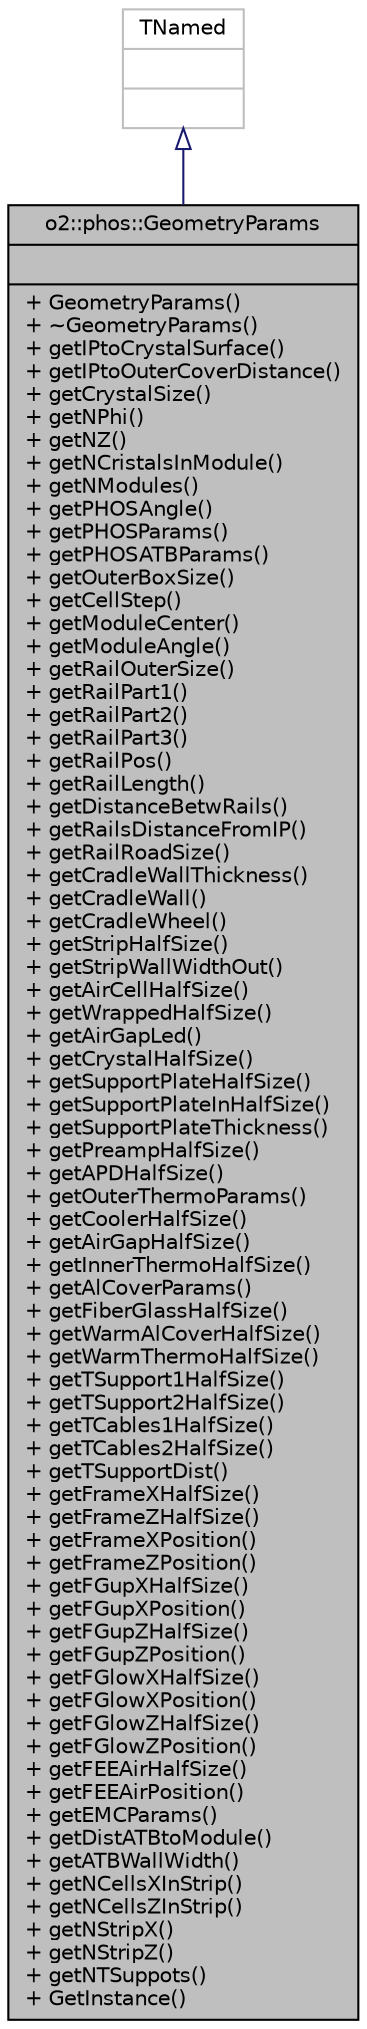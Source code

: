 digraph "o2::phos::GeometryParams"
{
 // INTERACTIVE_SVG=YES
  bgcolor="transparent";
  edge [fontname="Helvetica",fontsize="10",labelfontname="Helvetica",labelfontsize="10"];
  node [fontname="Helvetica",fontsize="10",shape=record];
  Node2 [label="{o2::phos::GeometryParams\n||+ GeometryParams()\l+ ~GeometryParams()\l+ getIPtoCrystalSurface()\l+ getIPtoOuterCoverDistance()\l+ getCrystalSize()\l+ getNPhi()\l+ getNZ()\l+ getNCristalsInModule()\l+ getNModules()\l+ getPHOSAngle()\l+ getPHOSParams()\l+ getPHOSATBParams()\l+ getOuterBoxSize()\l+ getCellStep()\l+ getModuleCenter()\l+ getModuleAngle()\l+ getRailOuterSize()\l+ getRailPart1()\l+ getRailPart2()\l+ getRailPart3()\l+ getRailPos()\l+ getRailLength()\l+ getDistanceBetwRails()\l+ getRailsDistanceFromIP()\l+ getRailRoadSize()\l+ getCradleWallThickness()\l+ getCradleWall()\l+ getCradleWheel()\l+ getStripHalfSize()\l+ getStripWallWidthOut()\l+ getAirCellHalfSize()\l+ getWrappedHalfSize()\l+ getAirGapLed()\l+ getCrystalHalfSize()\l+ getSupportPlateHalfSize()\l+ getSupportPlateInHalfSize()\l+ getSupportPlateThickness()\l+ getPreampHalfSize()\l+ getAPDHalfSize()\l+ getOuterThermoParams()\l+ getCoolerHalfSize()\l+ getAirGapHalfSize()\l+ getInnerThermoHalfSize()\l+ getAlCoverParams()\l+ getFiberGlassHalfSize()\l+ getWarmAlCoverHalfSize()\l+ getWarmThermoHalfSize()\l+ getTSupport1HalfSize()\l+ getTSupport2HalfSize()\l+ getTCables1HalfSize()\l+ getTCables2HalfSize()\l+ getTSupportDist()\l+ getFrameXHalfSize()\l+ getFrameZHalfSize()\l+ getFrameXPosition()\l+ getFrameZPosition()\l+ getFGupXHalfSize()\l+ getFGupXPosition()\l+ getFGupZHalfSize()\l+ getFGupZPosition()\l+ getFGlowXHalfSize()\l+ getFGlowXPosition()\l+ getFGlowZHalfSize()\l+ getFGlowZPosition()\l+ getFEEAirHalfSize()\l+ getFEEAirPosition()\l+ getEMCParams()\l+ getDistATBtoModule()\l+ getATBWallWidth()\l+ getNCellsXInStrip()\l+ getNCellsZInStrip()\l+ getNStripX()\l+ getNStripZ()\l+ getNTSuppots()\l+ GetInstance()\l}",height=0.2,width=0.4,color="black", fillcolor="grey75", style="filled", fontcolor="black"];
  Node3 -> Node2 [dir="back",color="midnightblue",fontsize="10",style="solid",arrowtail="onormal",fontname="Helvetica"];
  Node3 [label="{TNamed\n||}",height=0.2,width=0.4,color="grey75"];
}
